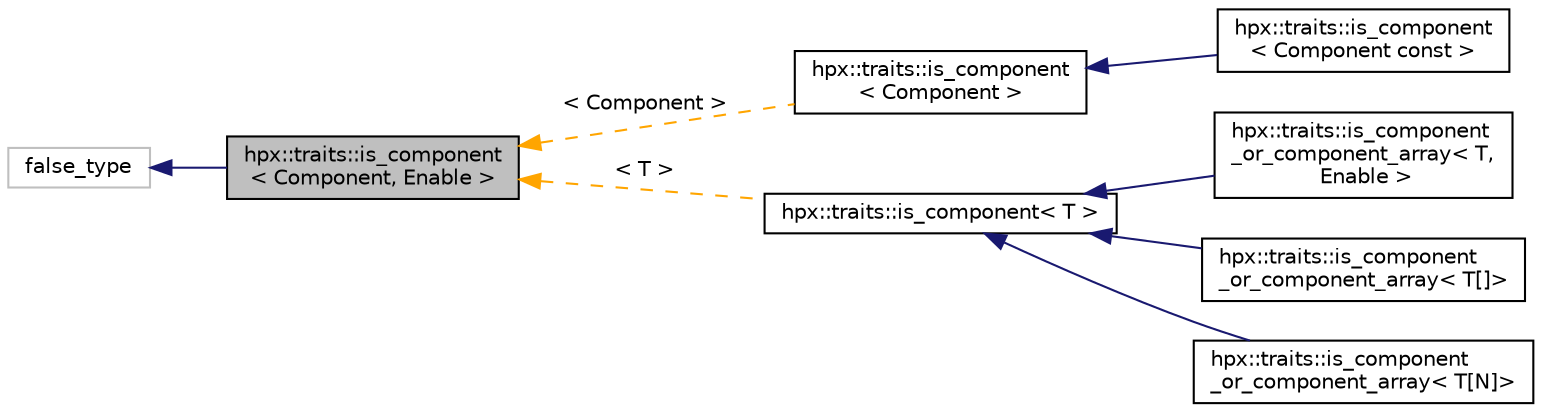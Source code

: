 digraph "hpx::traits::is_component&lt; Component, Enable &gt;"
{
  edge [fontname="Helvetica",fontsize="10",labelfontname="Helvetica",labelfontsize="10"];
  node [fontname="Helvetica",fontsize="10",shape=record];
  rankdir="LR";
  Node0 [label="hpx::traits::is_component\l\< Component, Enable \>",height=0.2,width=0.4,color="black", fillcolor="grey75", style="filled", fontcolor="black"];
  Node1 -> Node0 [dir="back",color="midnightblue",fontsize="10",style="solid",fontname="Helvetica"];
  Node1 [label="false_type",height=0.2,width=0.4,color="grey75", fillcolor="white", style="filled"];
  Node0 -> Node2 [dir="back",color="orange",fontsize="10",style="dashed",label=" \< Component \>" ,fontname="Helvetica"];
  Node2 [label="hpx::traits::is_component\l\< Component \>",height=0.2,width=0.4,color="black", fillcolor="white", style="filled",URL="$d0/dcc/structhpx_1_1traits_1_1is__component.html"];
  Node2 -> Node3 [dir="back",color="midnightblue",fontsize="10",style="solid",fontname="Helvetica"];
  Node3 [label="hpx::traits::is_component\l\< Component const \>",height=0.2,width=0.4,color="black", fillcolor="white", style="filled",URL="$d1/d30/structhpx_1_1traits_1_1is__component_3_01_component_01const_01_4.html"];
  Node0 -> Node4 [dir="back",color="orange",fontsize="10",style="dashed",label=" \< T \>" ,fontname="Helvetica"];
  Node4 [label="hpx::traits::is_component\< T \>",height=0.2,width=0.4,color="black", fillcolor="white", style="filled",URL="$d0/dcc/structhpx_1_1traits_1_1is__component.html"];
  Node4 -> Node5 [dir="back",color="midnightblue",fontsize="10",style="solid",fontname="Helvetica"];
  Node5 [label="hpx::traits::is_component\l_or_component_array\< T,\l Enable \>",height=0.2,width=0.4,color="black", fillcolor="white", style="filled",URL="$d0/de4/structhpx_1_1traits_1_1is__component__or__component__array.html"];
  Node4 -> Node6 [dir="back",color="midnightblue",fontsize="10",style="solid",fontname="Helvetica"];
  Node6 [label="hpx::traits::is_component\l_or_component_array\< T[]\>",height=0.2,width=0.4,color="black", fillcolor="white", style="filled",URL="$dc/d6f/structhpx_1_1traits_1_1is__component__or__component__array_3_01_t[]_4.html"];
  Node4 -> Node7 [dir="back",color="midnightblue",fontsize="10",style="solid",fontname="Helvetica"];
  Node7 [label="hpx::traits::is_component\l_or_component_array\< T[N]\>",height=0.2,width=0.4,color="black", fillcolor="white", style="filled",URL="$d8/d29/structhpx_1_1traits_1_1is__component__or__component__array_3_01_t[_n]_4.html"];
}
